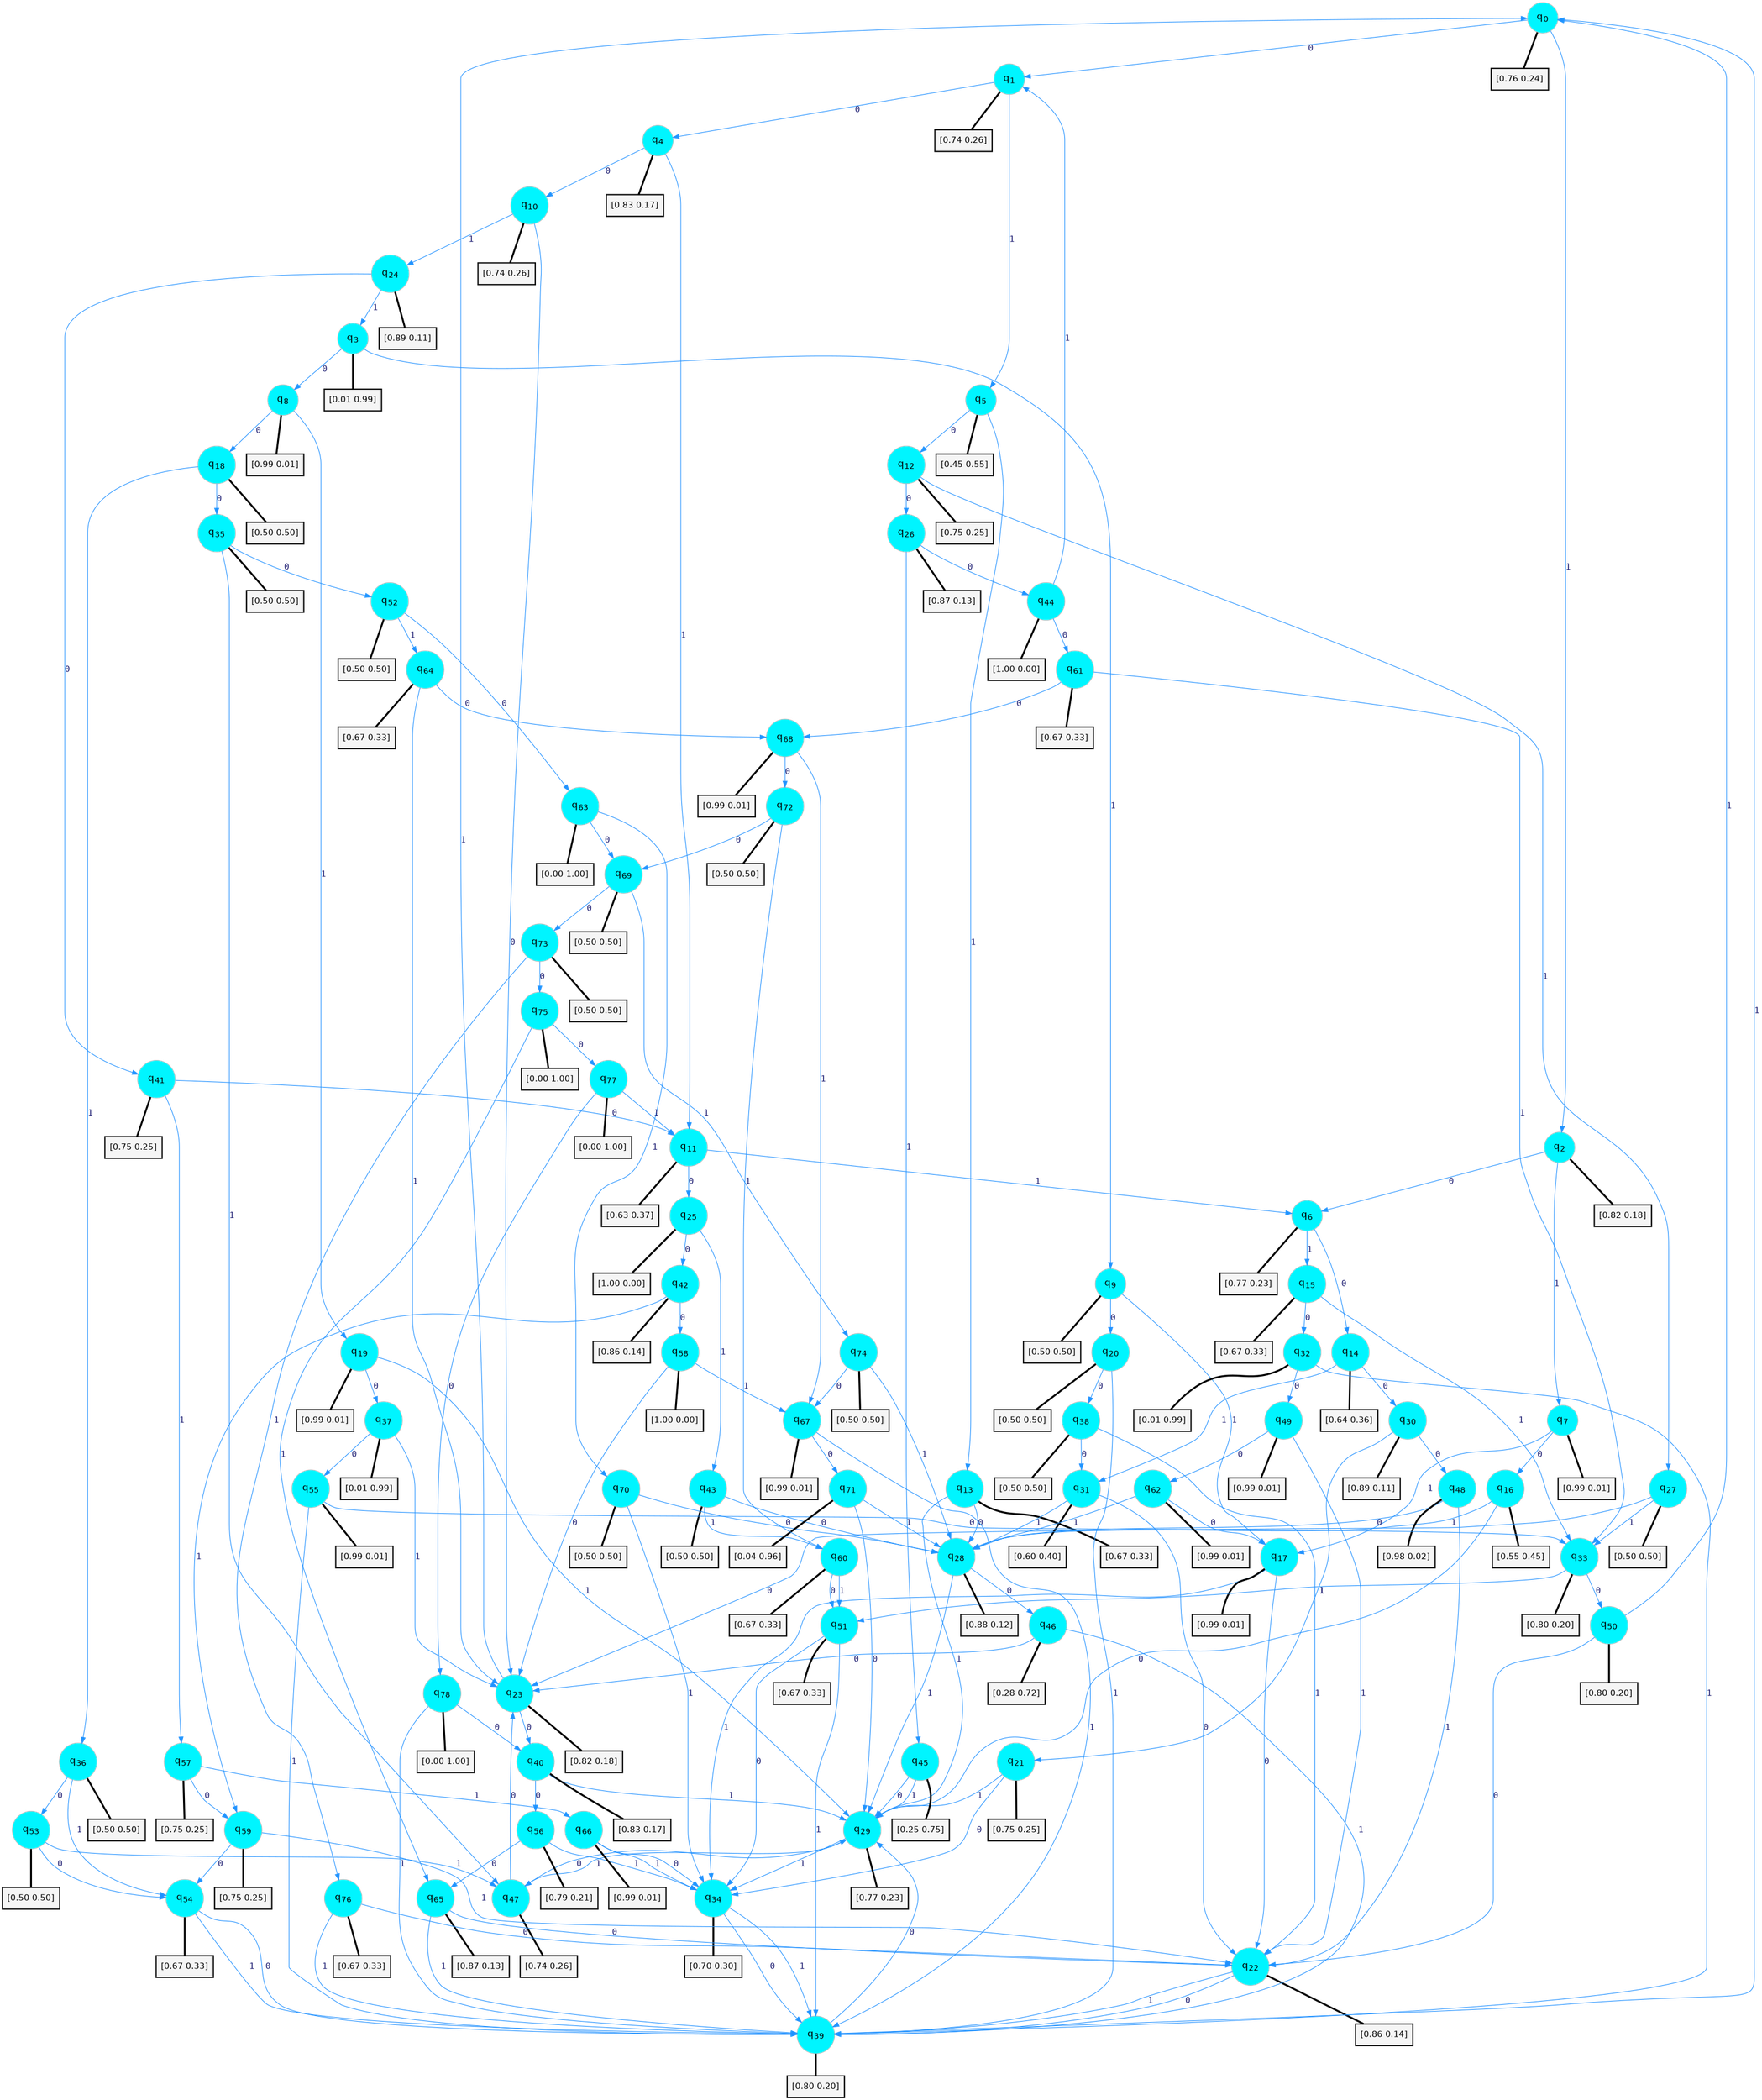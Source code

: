 digraph G {
graph [
bgcolor=transparent, dpi=300, rankdir=TD, size="40,25"];
node [
color=gray, fillcolor=turquoise1, fontcolor=black, fontname=Helvetica, fontsize=16, fontweight=bold, shape=circle, style=filled];
edge [
arrowsize=1, color=dodgerblue1, fontcolor=midnightblue, fontname=courier, fontweight=bold, penwidth=1, style=solid, weight=20];
0[label=<q<SUB>0</SUB>>];
1[label=<q<SUB>1</SUB>>];
2[label=<q<SUB>2</SUB>>];
3[label=<q<SUB>3</SUB>>];
4[label=<q<SUB>4</SUB>>];
5[label=<q<SUB>5</SUB>>];
6[label=<q<SUB>6</SUB>>];
7[label=<q<SUB>7</SUB>>];
8[label=<q<SUB>8</SUB>>];
9[label=<q<SUB>9</SUB>>];
10[label=<q<SUB>10</SUB>>];
11[label=<q<SUB>11</SUB>>];
12[label=<q<SUB>12</SUB>>];
13[label=<q<SUB>13</SUB>>];
14[label=<q<SUB>14</SUB>>];
15[label=<q<SUB>15</SUB>>];
16[label=<q<SUB>16</SUB>>];
17[label=<q<SUB>17</SUB>>];
18[label=<q<SUB>18</SUB>>];
19[label=<q<SUB>19</SUB>>];
20[label=<q<SUB>20</SUB>>];
21[label=<q<SUB>21</SUB>>];
22[label=<q<SUB>22</SUB>>];
23[label=<q<SUB>23</SUB>>];
24[label=<q<SUB>24</SUB>>];
25[label=<q<SUB>25</SUB>>];
26[label=<q<SUB>26</SUB>>];
27[label=<q<SUB>27</SUB>>];
28[label=<q<SUB>28</SUB>>];
29[label=<q<SUB>29</SUB>>];
30[label=<q<SUB>30</SUB>>];
31[label=<q<SUB>31</SUB>>];
32[label=<q<SUB>32</SUB>>];
33[label=<q<SUB>33</SUB>>];
34[label=<q<SUB>34</SUB>>];
35[label=<q<SUB>35</SUB>>];
36[label=<q<SUB>36</SUB>>];
37[label=<q<SUB>37</SUB>>];
38[label=<q<SUB>38</SUB>>];
39[label=<q<SUB>39</SUB>>];
40[label=<q<SUB>40</SUB>>];
41[label=<q<SUB>41</SUB>>];
42[label=<q<SUB>42</SUB>>];
43[label=<q<SUB>43</SUB>>];
44[label=<q<SUB>44</SUB>>];
45[label=<q<SUB>45</SUB>>];
46[label=<q<SUB>46</SUB>>];
47[label=<q<SUB>47</SUB>>];
48[label=<q<SUB>48</SUB>>];
49[label=<q<SUB>49</SUB>>];
50[label=<q<SUB>50</SUB>>];
51[label=<q<SUB>51</SUB>>];
52[label=<q<SUB>52</SUB>>];
53[label=<q<SUB>53</SUB>>];
54[label=<q<SUB>54</SUB>>];
55[label=<q<SUB>55</SUB>>];
56[label=<q<SUB>56</SUB>>];
57[label=<q<SUB>57</SUB>>];
58[label=<q<SUB>58</SUB>>];
59[label=<q<SUB>59</SUB>>];
60[label=<q<SUB>60</SUB>>];
61[label=<q<SUB>61</SUB>>];
62[label=<q<SUB>62</SUB>>];
63[label=<q<SUB>63</SUB>>];
64[label=<q<SUB>64</SUB>>];
65[label=<q<SUB>65</SUB>>];
66[label=<q<SUB>66</SUB>>];
67[label=<q<SUB>67</SUB>>];
68[label=<q<SUB>68</SUB>>];
69[label=<q<SUB>69</SUB>>];
70[label=<q<SUB>70</SUB>>];
71[label=<q<SUB>71</SUB>>];
72[label=<q<SUB>72</SUB>>];
73[label=<q<SUB>73</SUB>>];
74[label=<q<SUB>74</SUB>>];
75[label=<q<SUB>75</SUB>>];
76[label=<q<SUB>76</SUB>>];
77[label=<q<SUB>77</SUB>>];
78[label=<q<SUB>78</SUB>>];
79[label="[0.76 0.24]", shape=box,fontcolor=black, fontname=Helvetica, fontsize=14, penwidth=2, fillcolor=whitesmoke,color=black];
80[label="[0.74 0.26]", shape=box,fontcolor=black, fontname=Helvetica, fontsize=14, penwidth=2, fillcolor=whitesmoke,color=black];
81[label="[0.82 0.18]", shape=box,fontcolor=black, fontname=Helvetica, fontsize=14, penwidth=2, fillcolor=whitesmoke,color=black];
82[label="[0.01 0.99]", shape=box,fontcolor=black, fontname=Helvetica, fontsize=14, penwidth=2, fillcolor=whitesmoke,color=black];
83[label="[0.83 0.17]", shape=box,fontcolor=black, fontname=Helvetica, fontsize=14, penwidth=2, fillcolor=whitesmoke,color=black];
84[label="[0.45 0.55]", shape=box,fontcolor=black, fontname=Helvetica, fontsize=14, penwidth=2, fillcolor=whitesmoke,color=black];
85[label="[0.77 0.23]", shape=box,fontcolor=black, fontname=Helvetica, fontsize=14, penwidth=2, fillcolor=whitesmoke,color=black];
86[label="[0.99 0.01]", shape=box,fontcolor=black, fontname=Helvetica, fontsize=14, penwidth=2, fillcolor=whitesmoke,color=black];
87[label="[0.99 0.01]", shape=box,fontcolor=black, fontname=Helvetica, fontsize=14, penwidth=2, fillcolor=whitesmoke,color=black];
88[label="[0.50 0.50]", shape=box,fontcolor=black, fontname=Helvetica, fontsize=14, penwidth=2, fillcolor=whitesmoke,color=black];
89[label="[0.74 0.26]", shape=box,fontcolor=black, fontname=Helvetica, fontsize=14, penwidth=2, fillcolor=whitesmoke,color=black];
90[label="[0.63 0.37]", shape=box,fontcolor=black, fontname=Helvetica, fontsize=14, penwidth=2, fillcolor=whitesmoke,color=black];
91[label="[0.75 0.25]", shape=box,fontcolor=black, fontname=Helvetica, fontsize=14, penwidth=2, fillcolor=whitesmoke,color=black];
92[label="[0.67 0.33]", shape=box,fontcolor=black, fontname=Helvetica, fontsize=14, penwidth=2, fillcolor=whitesmoke,color=black];
93[label="[0.64 0.36]", shape=box,fontcolor=black, fontname=Helvetica, fontsize=14, penwidth=2, fillcolor=whitesmoke,color=black];
94[label="[0.67 0.33]", shape=box,fontcolor=black, fontname=Helvetica, fontsize=14, penwidth=2, fillcolor=whitesmoke,color=black];
95[label="[0.55 0.45]", shape=box,fontcolor=black, fontname=Helvetica, fontsize=14, penwidth=2, fillcolor=whitesmoke,color=black];
96[label="[0.99 0.01]", shape=box,fontcolor=black, fontname=Helvetica, fontsize=14, penwidth=2, fillcolor=whitesmoke,color=black];
97[label="[0.50 0.50]", shape=box,fontcolor=black, fontname=Helvetica, fontsize=14, penwidth=2, fillcolor=whitesmoke,color=black];
98[label="[0.99 0.01]", shape=box,fontcolor=black, fontname=Helvetica, fontsize=14, penwidth=2, fillcolor=whitesmoke,color=black];
99[label="[0.50 0.50]", shape=box,fontcolor=black, fontname=Helvetica, fontsize=14, penwidth=2, fillcolor=whitesmoke,color=black];
100[label="[0.75 0.25]", shape=box,fontcolor=black, fontname=Helvetica, fontsize=14, penwidth=2, fillcolor=whitesmoke,color=black];
101[label="[0.86 0.14]", shape=box,fontcolor=black, fontname=Helvetica, fontsize=14, penwidth=2, fillcolor=whitesmoke,color=black];
102[label="[0.82 0.18]", shape=box,fontcolor=black, fontname=Helvetica, fontsize=14, penwidth=2, fillcolor=whitesmoke,color=black];
103[label="[0.89 0.11]", shape=box,fontcolor=black, fontname=Helvetica, fontsize=14, penwidth=2, fillcolor=whitesmoke,color=black];
104[label="[1.00 0.00]", shape=box,fontcolor=black, fontname=Helvetica, fontsize=14, penwidth=2, fillcolor=whitesmoke,color=black];
105[label="[0.87 0.13]", shape=box,fontcolor=black, fontname=Helvetica, fontsize=14, penwidth=2, fillcolor=whitesmoke,color=black];
106[label="[0.50 0.50]", shape=box,fontcolor=black, fontname=Helvetica, fontsize=14, penwidth=2, fillcolor=whitesmoke,color=black];
107[label="[0.88 0.12]", shape=box,fontcolor=black, fontname=Helvetica, fontsize=14, penwidth=2, fillcolor=whitesmoke,color=black];
108[label="[0.77 0.23]", shape=box,fontcolor=black, fontname=Helvetica, fontsize=14, penwidth=2, fillcolor=whitesmoke,color=black];
109[label="[0.89 0.11]", shape=box,fontcolor=black, fontname=Helvetica, fontsize=14, penwidth=2, fillcolor=whitesmoke,color=black];
110[label="[0.60 0.40]", shape=box,fontcolor=black, fontname=Helvetica, fontsize=14, penwidth=2, fillcolor=whitesmoke,color=black];
111[label="[0.01 0.99]", shape=box,fontcolor=black, fontname=Helvetica, fontsize=14, penwidth=2, fillcolor=whitesmoke,color=black];
112[label="[0.80 0.20]", shape=box,fontcolor=black, fontname=Helvetica, fontsize=14, penwidth=2, fillcolor=whitesmoke,color=black];
113[label="[0.70 0.30]", shape=box,fontcolor=black, fontname=Helvetica, fontsize=14, penwidth=2, fillcolor=whitesmoke,color=black];
114[label="[0.50 0.50]", shape=box,fontcolor=black, fontname=Helvetica, fontsize=14, penwidth=2, fillcolor=whitesmoke,color=black];
115[label="[0.50 0.50]", shape=box,fontcolor=black, fontname=Helvetica, fontsize=14, penwidth=2, fillcolor=whitesmoke,color=black];
116[label="[0.01 0.99]", shape=box,fontcolor=black, fontname=Helvetica, fontsize=14, penwidth=2, fillcolor=whitesmoke,color=black];
117[label="[0.50 0.50]", shape=box,fontcolor=black, fontname=Helvetica, fontsize=14, penwidth=2, fillcolor=whitesmoke,color=black];
118[label="[0.80 0.20]", shape=box,fontcolor=black, fontname=Helvetica, fontsize=14, penwidth=2, fillcolor=whitesmoke,color=black];
119[label="[0.83 0.17]", shape=box,fontcolor=black, fontname=Helvetica, fontsize=14, penwidth=2, fillcolor=whitesmoke,color=black];
120[label="[0.75 0.25]", shape=box,fontcolor=black, fontname=Helvetica, fontsize=14, penwidth=2, fillcolor=whitesmoke,color=black];
121[label="[0.86 0.14]", shape=box,fontcolor=black, fontname=Helvetica, fontsize=14, penwidth=2, fillcolor=whitesmoke,color=black];
122[label="[0.50 0.50]", shape=box,fontcolor=black, fontname=Helvetica, fontsize=14, penwidth=2, fillcolor=whitesmoke,color=black];
123[label="[1.00 0.00]", shape=box,fontcolor=black, fontname=Helvetica, fontsize=14, penwidth=2, fillcolor=whitesmoke,color=black];
124[label="[0.25 0.75]", shape=box,fontcolor=black, fontname=Helvetica, fontsize=14, penwidth=2, fillcolor=whitesmoke,color=black];
125[label="[0.28 0.72]", shape=box,fontcolor=black, fontname=Helvetica, fontsize=14, penwidth=2, fillcolor=whitesmoke,color=black];
126[label="[0.74 0.26]", shape=box,fontcolor=black, fontname=Helvetica, fontsize=14, penwidth=2, fillcolor=whitesmoke,color=black];
127[label="[0.98 0.02]", shape=box,fontcolor=black, fontname=Helvetica, fontsize=14, penwidth=2, fillcolor=whitesmoke,color=black];
128[label="[0.99 0.01]", shape=box,fontcolor=black, fontname=Helvetica, fontsize=14, penwidth=2, fillcolor=whitesmoke,color=black];
129[label="[0.80 0.20]", shape=box,fontcolor=black, fontname=Helvetica, fontsize=14, penwidth=2, fillcolor=whitesmoke,color=black];
130[label="[0.67 0.33]", shape=box,fontcolor=black, fontname=Helvetica, fontsize=14, penwidth=2, fillcolor=whitesmoke,color=black];
131[label="[0.50 0.50]", shape=box,fontcolor=black, fontname=Helvetica, fontsize=14, penwidth=2, fillcolor=whitesmoke,color=black];
132[label="[0.50 0.50]", shape=box,fontcolor=black, fontname=Helvetica, fontsize=14, penwidth=2, fillcolor=whitesmoke,color=black];
133[label="[0.67 0.33]", shape=box,fontcolor=black, fontname=Helvetica, fontsize=14, penwidth=2, fillcolor=whitesmoke,color=black];
134[label="[0.99 0.01]", shape=box,fontcolor=black, fontname=Helvetica, fontsize=14, penwidth=2, fillcolor=whitesmoke,color=black];
135[label="[0.79 0.21]", shape=box,fontcolor=black, fontname=Helvetica, fontsize=14, penwidth=2, fillcolor=whitesmoke,color=black];
136[label="[0.75 0.25]", shape=box,fontcolor=black, fontname=Helvetica, fontsize=14, penwidth=2, fillcolor=whitesmoke,color=black];
137[label="[1.00 0.00]", shape=box,fontcolor=black, fontname=Helvetica, fontsize=14, penwidth=2, fillcolor=whitesmoke,color=black];
138[label="[0.75 0.25]", shape=box,fontcolor=black, fontname=Helvetica, fontsize=14, penwidth=2, fillcolor=whitesmoke,color=black];
139[label="[0.67 0.33]", shape=box,fontcolor=black, fontname=Helvetica, fontsize=14, penwidth=2, fillcolor=whitesmoke,color=black];
140[label="[0.67 0.33]", shape=box,fontcolor=black, fontname=Helvetica, fontsize=14, penwidth=2, fillcolor=whitesmoke,color=black];
141[label="[0.99 0.01]", shape=box,fontcolor=black, fontname=Helvetica, fontsize=14, penwidth=2, fillcolor=whitesmoke,color=black];
142[label="[0.00 1.00]", shape=box,fontcolor=black, fontname=Helvetica, fontsize=14, penwidth=2, fillcolor=whitesmoke,color=black];
143[label="[0.67 0.33]", shape=box,fontcolor=black, fontname=Helvetica, fontsize=14, penwidth=2, fillcolor=whitesmoke,color=black];
144[label="[0.87 0.13]", shape=box,fontcolor=black, fontname=Helvetica, fontsize=14, penwidth=2, fillcolor=whitesmoke,color=black];
145[label="[0.99 0.01]", shape=box,fontcolor=black, fontname=Helvetica, fontsize=14, penwidth=2, fillcolor=whitesmoke,color=black];
146[label="[0.99 0.01]", shape=box,fontcolor=black, fontname=Helvetica, fontsize=14, penwidth=2, fillcolor=whitesmoke,color=black];
147[label="[0.99 0.01]", shape=box,fontcolor=black, fontname=Helvetica, fontsize=14, penwidth=2, fillcolor=whitesmoke,color=black];
148[label="[0.50 0.50]", shape=box,fontcolor=black, fontname=Helvetica, fontsize=14, penwidth=2, fillcolor=whitesmoke,color=black];
149[label="[0.50 0.50]", shape=box,fontcolor=black, fontname=Helvetica, fontsize=14, penwidth=2, fillcolor=whitesmoke,color=black];
150[label="[0.04 0.96]", shape=box,fontcolor=black, fontname=Helvetica, fontsize=14, penwidth=2, fillcolor=whitesmoke,color=black];
151[label="[0.50 0.50]", shape=box,fontcolor=black, fontname=Helvetica, fontsize=14, penwidth=2, fillcolor=whitesmoke,color=black];
152[label="[0.50 0.50]", shape=box,fontcolor=black, fontname=Helvetica, fontsize=14, penwidth=2, fillcolor=whitesmoke,color=black];
153[label="[0.50 0.50]", shape=box,fontcolor=black, fontname=Helvetica, fontsize=14, penwidth=2, fillcolor=whitesmoke,color=black];
154[label="[0.00 1.00]", shape=box,fontcolor=black, fontname=Helvetica, fontsize=14, penwidth=2, fillcolor=whitesmoke,color=black];
155[label="[0.67 0.33]", shape=box,fontcolor=black, fontname=Helvetica, fontsize=14, penwidth=2, fillcolor=whitesmoke,color=black];
156[label="[0.00 1.00]", shape=box,fontcolor=black, fontname=Helvetica, fontsize=14, penwidth=2, fillcolor=whitesmoke,color=black];
157[label="[0.00 1.00]", shape=box,fontcolor=black, fontname=Helvetica, fontsize=14, penwidth=2, fillcolor=whitesmoke,color=black];
0->1 [label=0];
0->2 [label=1];
0->79 [arrowhead=none, penwidth=3,color=black];
1->4 [label=0];
1->5 [label=1];
1->80 [arrowhead=none, penwidth=3,color=black];
2->6 [label=0];
2->7 [label=1];
2->81 [arrowhead=none, penwidth=3,color=black];
3->8 [label=0];
3->9 [label=1];
3->82 [arrowhead=none, penwidth=3,color=black];
4->10 [label=0];
4->11 [label=1];
4->83 [arrowhead=none, penwidth=3,color=black];
5->12 [label=0];
5->13 [label=1];
5->84 [arrowhead=none, penwidth=3,color=black];
6->14 [label=0];
6->15 [label=1];
6->85 [arrowhead=none, penwidth=3,color=black];
7->16 [label=0];
7->17 [label=1];
7->86 [arrowhead=none, penwidth=3,color=black];
8->18 [label=0];
8->19 [label=1];
8->87 [arrowhead=none, penwidth=3,color=black];
9->20 [label=0];
9->17 [label=1];
9->88 [arrowhead=none, penwidth=3,color=black];
10->23 [label=0];
10->24 [label=1];
10->89 [arrowhead=none, penwidth=3,color=black];
11->25 [label=0];
11->6 [label=1];
11->90 [arrowhead=none, penwidth=3,color=black];
12->26 [label=0];
12->27 [label=1];
12->91 [arrowhead=none, penwidth=3,color=black];
13->28 [label=0];
13->29 [label=1];
13->92 [arrowhead=none, penwidth=3,color=black];
14->30 [label=0];
14->31 [label=1];
14->93 [arrowhead=none, penwidth=3,color=black];
15->32 [label=0];
15->33 [label=1];
15->94 [arrowhead=none, penwidth=3,color=black];
16->29 [label=0];
16->28 [label=1];
16->95 [arrowhead=none, penwidth=3,color=black];
17->22 [label=0];
17->34 [label=1];
17->96 [arrowhead=none, penwidth=3,color=black];
18->35 [label=0];
18->36 [label=1];
18->97 [arrowhead=none, penwidth=3,color=black];
19->37 [label=0];
19->29 [label=1];
19->98 [arrowhead=none, penwidth=3,color=black];
20->38 [label=0];
20->39 [label=1];
20->99 [arrowhead=none, penwidth=3,color=black];
21->34 [label=0];
21->29 [label=1];
21->100 [arrowhead=none, penwidth=3,color=black];
22->39 [label=0];
22->39 [label=1];
22->101 [arrowhead=none, penwidth=3,color=black];
23->40 [label=0];
23->0 [label=1];
23->102 [arrowhead=none, penwidth=3,color=black];
24->41 [label=0];
24->3 [label=1];
24->103 [arrowhead=none, penwidth=3,color=black];
25->42 [label=0];
25->43 [label=1];
25->104 [arrowhead=none, penwidth=3,color=black];
26->44 [label=0];
26->45 [label=1];
26->105 [arrowhead=none, penwidth=3,color=black];
27->23 [label=0];
27->33 [label=1];
27->106 [arrowhead=none, penwidth=3,color=black];
28->46 [label=0];
28->29 [label=1];
28->107 [arrowhead=none, penwidth=3,color=black];
29->47 [label=0];
29->34 [label=1];
29->108 [arrowhead=none, penwidth=3,color=black];
30->48 [label=0];
30->21 [label=1];
30->109 [arrowhead=none, penwidth=3,color=black];
31->22 [label=0];
31->28 [label=1];
31->110 [arrowhead=none, penwidth=3,color=black];
32->49 [label=0];
32->39 [label=1];
32->111 [arrowhead=none, penwidth=3,color=black];
33->50 [label=0];
33->51 [label=1];
33->112 [arrowhead=none, penwidth=3,color=black];
34->39 [label=0];
34->39 [label=1];
34->113 [arrowhead=none, penwidth=3,color=black];
35->52 [label=0];
35->47 [label=1];
35->114 [arrowhead=none, penwidth=3,color=black];
36->53 [label=0];
36->54 [label=1];
36->115 [arrowhead=none, penwidth=3,color=black];
37->55 [label=0];
37->23 [label=1];
37->116 [arrowhead=none, penwidth=3,color=black];
38->31 [label=0];
38->22 [label=1];
38->117 [arrowhead=none, penwidth=3,color=black];
39->29 [label=0];
39->0 [label=1];
39->118 [arrowhead=none, penwidth=3,color=black];
40->56 [label=0];
40->29 [label=1];
40->119 [arrowhead=none, penwidth=3,color=black];
41->11 [label=0];
41->57 [label=1];
41->120 [arrowhead=none, penwidth=3,color=black];
42->58 [label=0];
42->59 [label=1];
42->121 [arrowhead=none, penwidth=3,color=black];
43->28 [label=0];
43->60 [label=1];
43->122 [arrowhead=none, penwidth=3,color=black];
44->61 [label=0];
44->1 [label=1];
44->123 [arrowhead=none, penwidth=3,color=black];
45->29 [label=0];
45->29 [label=1];
45->124 [arrowhead=none, penwidth=3,color=black];
46->23 [label=0];
46->39 [label=1];
46->125 [arrowhead=none, penwidth=3,color=black];
47->23 [label=0];
47->29 [label=1];
47->126 [arrowhead=none, penwidth=3,color=black];
48->28 [label=0];
48->22 [label=1];
48->127 [arrowhead=none, penwidth=3,color=black];
49->62 [label=0];
49->22 [label=1];
49->128 [arrowhead=none, penwidth=3,color=black];
50->22 [label=0];
50->0 [label=1];
50->129 [arrowhead=none, penwidth=3,color=black];
51->34 [label=0];
51->39 [label=1];
51->130 [arrowhead=none, penwidth=3,color=black];
52->63 [label=0];
52->64 [label=1];
52->131 [arrowhead=none, penwidth=3,color=black];
53->54 [label=0];
53->47 [label=1];
53->132 [arrowhead=none, penwidth=3,color=black];
54->39 [label=0];
54->39 [label=1];
54->133 [arrowhead=none, penwidth=3,color=black];
55->33 [label=0];
55->39 [label=1];
55->134 [arrowhead=none, penwidth=3,color=black];
56->65 [label=0];
56->34 [label=1];
56->135 [arrowhead=none, penwidth=3,color=black];
57->59 [label=0];
57->66 [label=1];
57->136 [arrowhead=none, penwidth=3,color=black];
58->23 [label=0];
58->67 [label=1];
58->137 [arrowhead=none, penwidth=3,color=black];
59->54 [label=0];
59->22 [label=1];
59->138 [arrowhead=none, penwidth=3,color=black];
60->51 [label=0];
60->51 [label=1];
60->139 [arrowhead=none, penwidth=3,color=black];
61->68 [label=0];
61->33 [label=1];
61->140 [arrowhead=none, penwidth=3,color=black];
62->17 [label=0];
62->28 [label=1];
62->141 [arrowhead=none, penwidth=3,color=black];
63->69 [label=0];
63->70 [label=1];
63->142 [arrowhead=none, penwidth=3,color=black];
64->68 [label=0];
64->23 [label=1];
64->143 [arrowhead=none, penwidth=3,color=black];
65->22 [label=0];
65->39 [label=1];
65->144 [arrowhead=none, penwidth=3,color=black];
66->34 [label=0];
66->34 [label=1];
66->145 [arrowhead=none, penwidth=3,color=black];
67->71 [label=0];
67->39 [label=1];
67->146 [arrowhead=none, penwidth=3,color=black];
68->72 [label=0];
68->67 [label=1];
68->147 [arrowhead=none, penwidth=3,color=black];
69->73 [label=0];
69->74 [label=1];
69->148 [arrowhead=none, penwidth=3,color=black];
70->28 [label=0];
70->34 [label=1];
70->149 [arrowhead=none, penwidth=3,color=black];
71->29 [label=0];
71->28 [label=1];
71->150 [arrowhead=none, penwidth=3,color=black];
72->69 [label=0];
72->60 [label=1];
72->151 [arrowhead=none, penwidth=3,color=black];
73->75 [label=0];
73->76 [label=1];
73->152 [arrowhead=none, penwidth=3,color=black];
74->67 [label=0];
74->28 [label=1];
74->153 [arrowhead=none, penwidth=3,color=black];
75->77 [label=0];
75->65 [label=1];
75->154 [arrowhead=none, penwidth=3,color=black];
76->22 [label=0];
76->39 [label=1];
76->155 [arrowhead=none, penwidth=3,color=black];
77->78 [label=0];
77->11 [label=1];
77->156 [arrowhead=none, penwidth=3,color=black];
78->40 [label=0];
78->39 [label=1];
78->157 [arrowhead=none, penwidth=3,color=black];
}
